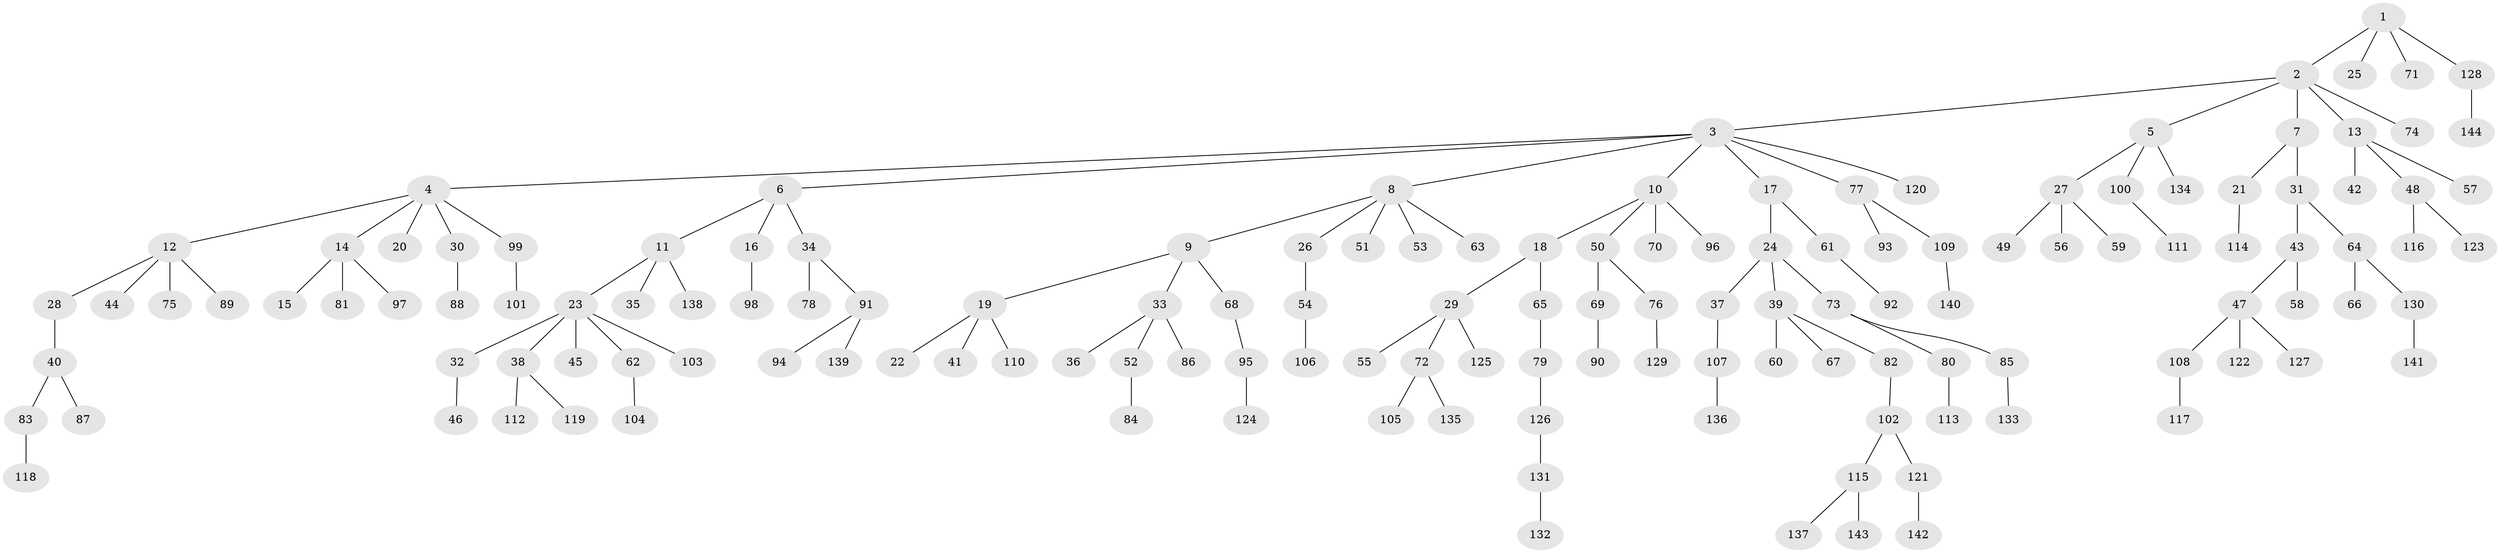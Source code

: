 // coarse degree distribution, {4: 0.09302325581395349, 6: 0.023255813953488372, 10: 0.011627906976744186, 8: 0.011627906976744186, 3: 0.10465116279069768, 2: 0.13953488372093023, 1: 0.6046511627906976, 5: 0.011627906976744186}
// Generated by graph-tools (version 1.1) at 2025/19/03/04/25 18:19:11]
// undirected, 144 vertices, 143 edges
graph export_dot {
graph [start="1"]
  node [color=gray90,style=filled];
  1;
  2;
  3;
  4;
  5;
  6;
  7;
  8;
  9;
  10;
  11;
  12;
  13;
  14;
  15;
  16;
  17;
  18;
  19;
  20;
  21;
  22;
  23;
  24;
  25;
  26;
  27;
  28;
  29;
  30;
  31;
  32;
  33;
  34;
  35;
  36;
  37;
  38;
  39;
  40;
  41;
  42;
  43;
  44;
  45;
  46;
  47;
  48;
  49;
  50;
  51;
  52;
  53;
  54;
  55;
  56;
  57;
  58;
  59;
  60;
  61;
  62;
  63;
  64;
  65;
  66;
  67;
  68;
  69;
  70;
  71;
  72;
  73;
  74;
  75;
  76;
  77;
  78;
  79;
  80;
  81;
  82;
  83;
  84;
  85;
  86;
  87;
  88;
  89;
  90;
  91;
  92;
  93;
  94;
  95;
  96;
  97;
  98;
  99;
  100;
  101;
  102;
  103;
  104;
  105;
  106;
  107;
  108;
  109;
  110;
  111;
  112;
  113;
  114;
  115;
  116;
  117;
  118;
  119;
  120;
  121;
  122;
  123;
  124;
  125;
  126;
  127;
  128;
  129;
  130;
  131;
  132;
  133;
  134;
  135;
  136;
  137;
  138;
  139;
  140;
  141;
  142;
  143;
  144;
  1 -- 2;
  1 -- 25;
  1 -- 71;
  1 -- 128;
  2 -- 3;
  2 -- 5;
  2 -- 7;
  2 -- 13;
  2 -- 74;
  3 -- 4;
  3 -- 6;
  3 -- 8;
  3 -- 10;
  3 -- 17;
  3 -- 77;
  3 -- 120;
  4 -- 12;
  4 -- 14;
  4 -- 20;
  4 -- 30;
  4 -- 99;
  5 -- 27;
  5 -- 100;
  5 -- 134;
  6 -- 11;
  6 -- 16;
  6 -- 34;
  7 -- 21;
  7 -- 31;
  8 -- 9;
  8 -- 26;
  8 -- 51;
  8 -- 53;
  8 -- 63;
  9 -- 19;
  9 -- 33;
  9 -- 68;
  10 -- 18;
  10 -- 50;
  10 -- 70;
  10 -- 96;
  11 -- 23;
  11 -- 35;
  11 -- 138;
  12 -- 28;
  12 -- 44;
  12 -- 75;
  12 -- 89;
  13 -- 42;
  13 -- 48;
  13 -- 57;
  14 -- 15;
  14 -- 81;
  14 -- 97;
  16 -- 98;
  17 -- 24;
  17 -- 61;
  18 -- 29;
  18 -- 65;
  19 -- 22;
  19 -- 41;
  19 -- 110;
  21 -- 114;
  23 -- 32;
  23 -- 38;
  23 -- 45;
  23 -- 62;
  23 -- 103;
  24 -- 37;
  24 -- 39;
  24 -- 73;
  26 -- 54;
  27 -- 49;
  27 -- 56;
  27 -- 59;
  28 -- 40;
  29 -- 55;
  29 -- 72;
  29 -- 125;
  30 -- 88;
  31 -- 43;
  31 -- 64;
  32 -- 46;
  33 -- 36;
  33 -- 52;
  33 -- 86;
  34 -- 78;
  34 -- 91;
  37 -- 107;
  38 -- 112;
  38 -- 119;
  39 -- 60;
  39 -- 67;
  39 -- 82;
  40 -- 83;
  40 -- 87;
  43 -- 47;
  43 -- 58;
  47 -- 108;
  47 -- 122;
  47 -- 127;
  48 -- 116;
  48 -- 123;
  50 -- 69;
  50 -- 76;
  52 -- 84;
  54 -- 106;
  61 -- 92;
  62 -- 104;
  64 -- 66;
  64 -- 130;
  65 -- 79;
  68 -- 95;
  69 -- 90;
  72 -- 105;
  72 -- 135;
  73 -- 80;
  73 -- 85;
  76 -- 129;
  77 -- 93;
  77 -- 109;
  79 -- 126;
  80 -- 113;
  82 -- 102;
  83 -- 118;
  85 -- 133;
  91 -- 94;
  91 -- 139;
  95 -- 124;
  99 -- 101;
  100 -- 111;
  102 -- 115;
  102 -- 121;
  107 -- 136;
  108 -- 117;
  109 -- 140;
  115 -- 137;
  115 -- 143;
  121 -- 142;
  126 -- 131;
  128 -- 144;
  130 -- 141;
  131 -- 132;
}
